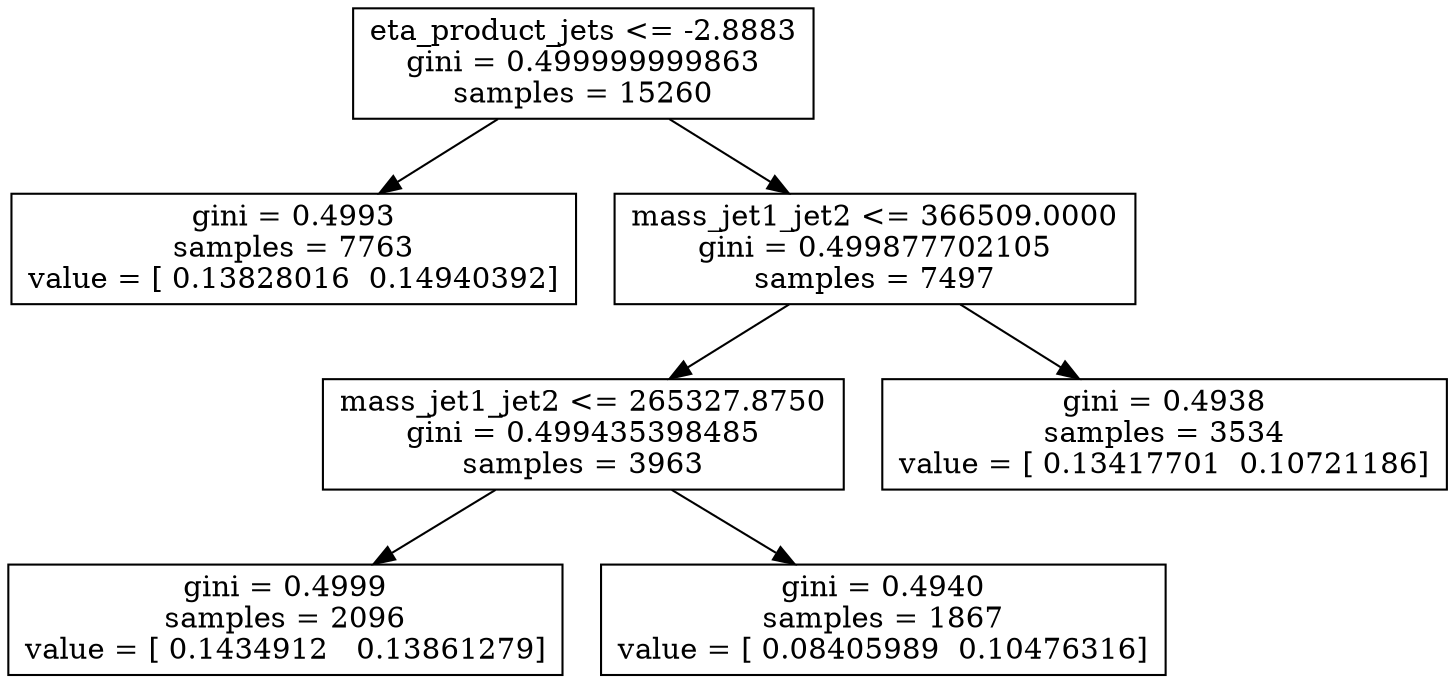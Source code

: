 digraph Tree {
0 [label="eta_product_jets <= -2.8883\ngini = 0.499999999863\nsamples = 15260", shape="box"] ;
1 [label="gini = 0.4993\nsamples = 7763\nvalue = [ 0.13828016  0.14940392]", shape="box"] ;
0 -> 1 ;
2 [label="mass_jet1_jet2 <= 366509.0000\ngini = 0.499877702105\nsamples = 7497", shape="box"] ;
0 -> 2 ;
3 [label="mass_jet1_jet2 <= 265327.8750\ngini = 0.499435398485\nsamples = 3963", shape="box"] ;
2 -> 3 ;
4 [label="gini = 0.4999\nsamples = 2096\nvalue = [ 0.1434912   0.13861279]", shape="box"] ;
3 -> 4 ;
5 [label="gini = 0.4940\nsamples = 1867\nvalue = [ 0.08405989  0.10476316]", shape="box"] ;
3 -> 5 ;
6 [label="gini = 0.4938\nsamples = 3534\nvalue = [ 0.13417701  0.10721186]", shape="box"] ;
2 -> 6 ;
}